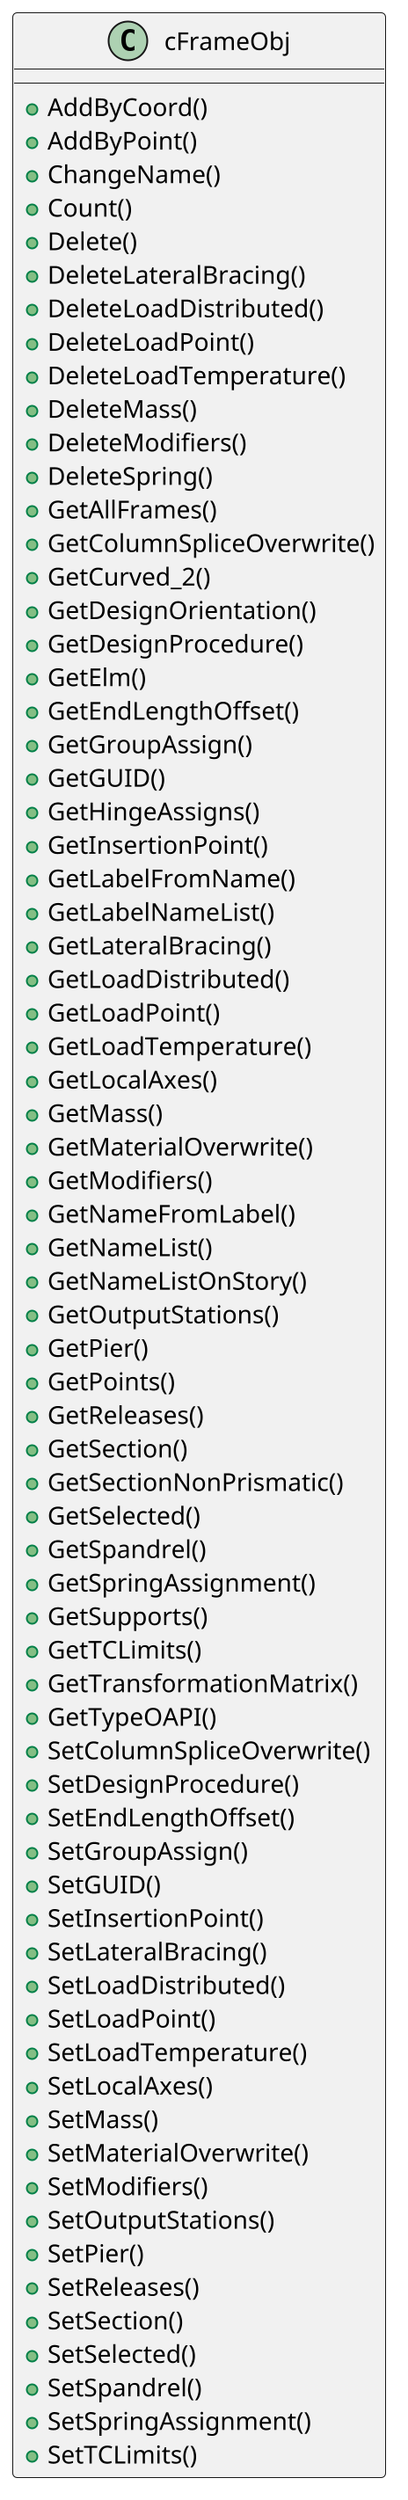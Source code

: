 @startuml
scale 2

class cFrameObj {
	+AddByCoord()
	+AddByPoint()
	+ChangeName()
	+Count()
	+Delete()
	+DeleteLateralBracing()
	+DeleteLoadDistributed()
	+DeleteLoadPoint()
	+DeleteLoadTemperature()
	+DeleteMass()
	+DeleteModifiers()
	+DeleteSpring()
	+GetAllFrames()
	+GetColumnSpliceOverwrite()
	+GetCurved_2()
	+GetDesignOrientation()
	+GetDesignProcedure()
	+GetElm()
	+GetEndLengthOffset()
	+GetGroupAssign()
	+GetGUID()
	+GetHingeAssigns()
	+GetInsertionPoint()
	+GetLabelFromName()
	+GetLabelNameList()
	+GetLateralBracing()
	+GetLoadDistributed()
	+GetLoadPoint()
	+GetLoadTemperature()
	+GetLocalAxes()
	+GetMass()
	+GetMaterialOverwrite()
	+GetModifiers()
	+GetNameFromLabel()
	+GetNameList()
	+GetNameListOnStory()
	+GetOutputStations()
	+GetPier()
	+GetPoints()
	+GetReleases()
	+GetSection()
	+GetSectionNonPrismatic()
	+GetSelected()
	+GetSpandrel()
	+GetSpringAssignment()
	+GetSupports()
	+GetTCLimits()
	+GetTransformationMatrix()
	+GetTypeOAPI()
	+SetColumnSpliceOverwrite()
	+SetDesignProcedure()
	+SetEndLengthOffset()
	+SetGroupAssign()
	+SetGUID()
	+SetInsertionPoint()
	+SetLateralBracing()
	+SetLoadDistributed()
	+SetLoadPoint()
	+SetLoadTemperature()
	+SetLocalAxes()
	+SetMass()
	+SetMaterialOverwrite()
	+SetModifiers()
	+SetOutputStations()
	+SetPier()
	+SetReleases()
	+SetSection()
	+SetSelected()
	+SetSpandrel()
	+SetSpringAssignment()
	+SetTCLimits()
}

@enduml